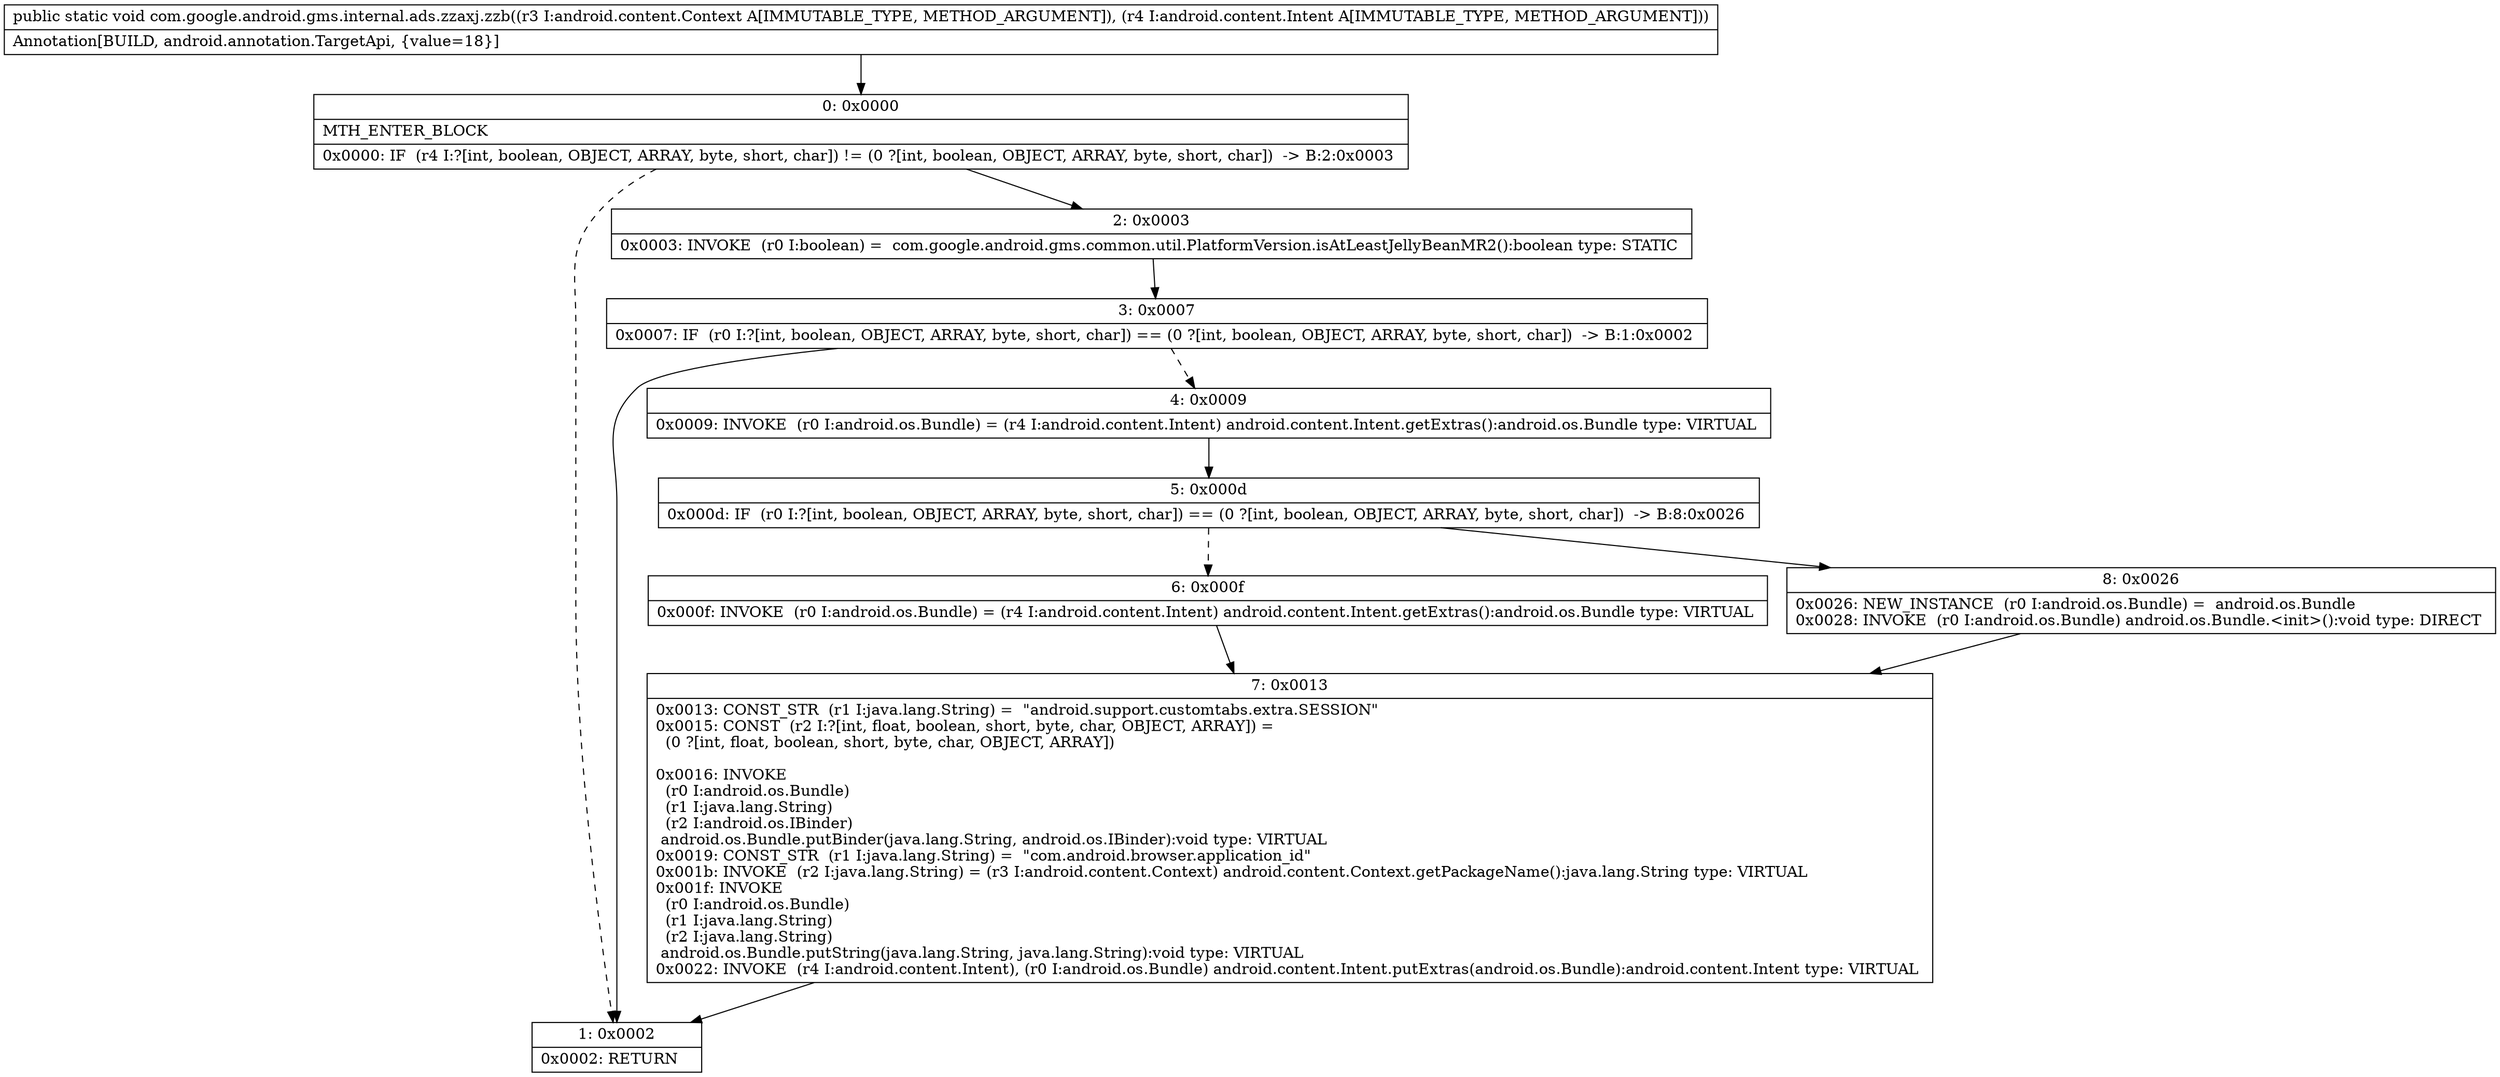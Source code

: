 digraph "CFG forcom.google.android.gms.internal.ads.zzaxj.zzb(Landroid\/content\/Context;Landroid\/content\/Intent;)V" {
Node_0 [shape=record,label="{0\:\ 0x0000|MTH_ENTER_BLOCK\l|0x0000: IF  (r4 I:?[int, boolean, OBJECT, ARRAY, byte, short, char]) != (0 ?[int, boolean, OBJECT, ARRAY, byte, short, char])  \-\> B:2:0x0003 \l}"];
Node_1 [shape=record,label="{1\:\ 0x0002|0x0002: RETURN   \l}"];
Node_2 [shape=record,label="{2\:\ 0x0003|0x0003: INVOKE  (r0 I:boolean) =  com.google.android.gms.common.util.PlatformVersion.isAtLeastJellyBeanMR2():boolean type: STATIC \l}"];
Node_3 [shape=record,label="{3\:\ 0x0007|0x0007: IF  (r0 I:?[int, boolean, OBJECT, ARRAY, byte, short, char]) == (0 ?[int, boolean, OBJECT, ARRAY, byte, short, char])  \-\> B:1:0x0002 \l}"];
Node_4 [shape=record,label="{4\:\ 0x0009|0x0009: INVOKE  (r0 I:android.os.Bundle) = (r4 I:android.content.Intent) android.content.Intent.getExtras():android.os.Bundle type: VIRTUAL \l}"];
Node_5 [shape=record,label="{5\:\ 0x000d|0x000d: IF  (r0 I:?[int, boolean, OBJECT, ARRAY, byte, short, char]) == (0 ?[int, boolean, OBJECT, ARRAY, byte, short, char])  \-\> B:8:0x0026 \l}"];
Node_6 [shape=record,label="{6\:\ 0x000f|0x000f: INVOKE  (r0 I:android.os.Bundle) = (r4 I:android.content.Intent) android.content.Intent.getExtras():android.os.Bundle type: VIRTUAL \l}"];
Node_7 [shape=record,label="{7\:\ 0x0013|0x0013: CONST_STR  (r1 I:java.lang.String) =  \"android.support.customtabs.extra.SESSION\" \l0x0015: CONST  (r2 I:?[int, float, boolean, short, byte, char, OBJECT, ARRAY]) = \l  (0 ?[int, float, boolean, short, byte, char, OBJECT, ARRAY])\l \l0x0016: INVOKE  \l  (r0 I:android.os.Bundle)\l  (r1 I:java.lang.String)\l  (r2 I:android.os.IBinder)\l android.os.Bundle.putBinder(java.lang.String, android.os.IBinder):void type: VIRTUAL \l0x0019: CONST_STR  (r1 I:java.lang.String) =  \"com.android.browser.application_id\" \l0x001b: INVOKE  (r2 I:java.lang.String) = (r3 I:android.content.Context) android.content.Context.getPackageName():java.lang.String type: VIRTUAL \l0x001f: INVOKE  \l  (r0 I:android.os.Bundle)\l  (r1 I:java.lang.String)\l  (r2 I:java.lang.String)\l android.os.Bundle.putString(java.lang.String, java.lang.String):void type: VIRTUAL \l0x0022: INVOKE  (r4 I:android.content.Intent), (r0 I:android.os.Bundle) android.content.Intent.putExtras(android.os.Bundle):android.content.Intent type: VIRTUAL \l}"];
Node_8 [shape=record,label="{8\:\ 0x0026|0x0026: NEW_INSTANCE  (r0 I:android.os.Bundle) =  android.os.Bundle \l0x0028: INVOKE  (r0 I:android.os.Bundle) android.os.Bundle.\<init\>():void type: DIRECT \l}"];
MethodNode[shape=record,label="{public static void com.google.android.gms.internal.ads.zzaxj.zzb((r3 I:android.content.Context A[IMMUTABLE_TYPE, METHOD_ARGUMENT]), (r4 I:android.content.Intent A[IMMUTABLE_TYPE, METHOD_ARGUMENT]))  | Annotation[BUILD, android.annotation.TargetApi, \{value=18\}]\l}"];
MethodNode -> Node_0;
Node_0 -> Node_1[style=dashed];
Node_0 -> Node_2;
Node_2 -> Node_3;
Node_3 -> Node_1;
Node_3 -> Node_4[style=dashed];
Node_4 -> Node_5;
Node_5 -> Node_6[style=dashed];
Node_5 -> Node_8;
Node_6 -> Node_7;
Node_7 -> Node_1;
Node_8 -> Node_7;
}

